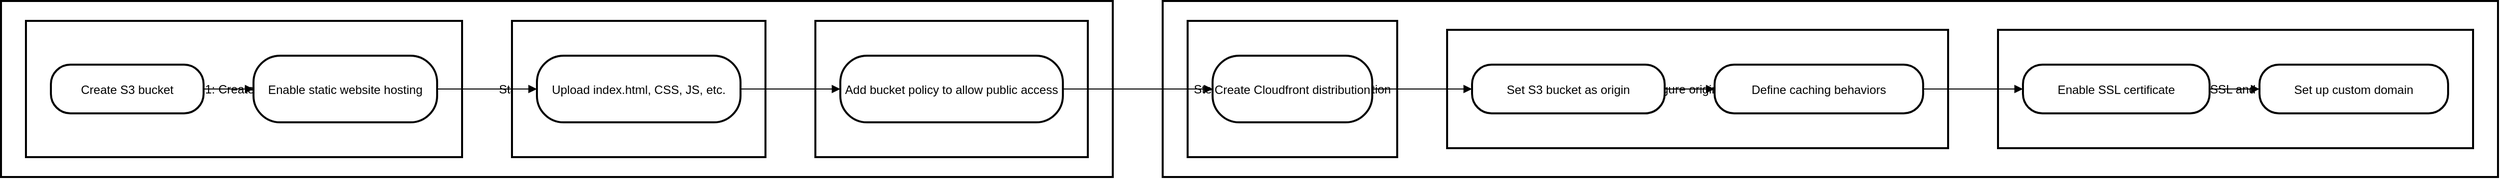 <mxfile version="24.8.4">
  <diagram name="Страница — 1" id="resNAdYvTU0X97b_y6t9">
    <mxGraphModel>
      <root>
        <mxCell id="0" />
        <mxCell id="1" parent="0" />
        <mxCell id="2" value="Cloudfront configuration" style="whiteSpace=wrap;strokeWidth=2;" vertex="1" parent="1">
          <mxGeometry x="1172" y="8" width="1338" height="177" as="geometry" />
        </mxCell>
        <mxCell id="3" value="Step 6: Set up SSL and custom domain" style="whiteSpace=wrap;strokeWidth=2;" vertex="1" parent="1">
          <mxGeometry x="2009" y="37" width="476" height="119" as="geometry" />
        </mxCell>
        <mxCell id="4" value="Step 5: Configure origins and behaviors" style="whiteSpace=wrap;strokeWidth=2;" vertex="1" parent="1">
          <mxGeometry x="1457" y="37" width="502" height="119" as="geometry" />
        </mxCell>
        <mxCell id="5" value="Step 4: Create Cloudfront distribution" style="whiteSpace=wrap;strokeWidth=2;" vertex="1" parent="1">
          <mxGeometry x="1197" y="28" width="210" height="137" as="geometry" />
        </mxCell>
        <mxCell id="6" value="Static website hosting" style="whiteSpace=wrap;strokeWidth=2;" vertex="1" parent="1">
          <mxGeometry x="8" y="8" width="1114" height="177" as="geometry" />
        </mxCell>
        <mxCell id="7" value="Step 3: Configure bucket policy" style="whiteSpace=wrap;strokeWidth=2;" vertex="1" parent="1">
          <mxGeometry x="824" y="28" width="273" height="137" as="geometry" />
        </mxCell>
        <mxCell id="8" value="Step 2: Upload website files" style="whiteSpace=wrap;strokeWidth=2;" vertex="1" parent="1">
          <mxGeometry x="520" y="28" width="254" height="137" as="geometry" />
        </mxCell>
        <mxCell id="9" value="Step 1: Create S3 bucket" style="whiteSpace=wrap;strokeWidth=2;" vertex="1" parent="1">
          <mxGeometry x="33" y="28" width="437" height="137" as="geometry" />
        </mxCell>
        <mxCell id="10" value="Create S3 bucket" style="rounded=1;arcSize=40;strokeWidth=2" vertex="1" parent="1">
          <mxGeometry x="58" y="72" width="153" height="49" as="geometry" />
        </mxCell>
        <mxCell id="11" value="Enable static website hosting" style="rounded=1;arcSize=40;strokeWidth=2" vertex="1" parent="1">
          <mxGeometry x="261" y="63" width="184" height="67" as="geometry" />
        </mxCell>
        <mxCell id="12" value="Upload index.html, CSS, JS, etc." style="rounded=1;arcSize=40;strokeWidth=2" vertex="1" parent="1">
          <mxGeometry x="545" y="63" width="204" height="67" as="geometry" />
        </mxCell>
        <mxCell id="13" value="Add bucket policy to allow public access" style="rounded=1;arcSize=40;strokeWidth=2" vertex="1" parent="1">
          <mxGeometry x="849" y="63" width="223" height="67" as="geometry" />
        </mxCell>
        <mxCell id="14" value="Create Cloudfront distribution" style="rounded=1;arcSize=40;strokeWidth=2" vertex="1" parent="1">
          <mxGeometry x="1222" y="63" width="160" height="67" as="geometry" />
        </mxCell>
        <mxCell id="15" value="Set S3 bucket as origin" style="rounded=1;arcSize=40;strokeWidth=2" vertex="1" parent="1">
          <mxGeometry x="1482" y="72" width="193" height="49" as="geometry" />
        </mxCell>
        <mxCell id="16" value="Define caching behaviors" style="rounded=1;arcSize=40;strokeWidth=2" vertex="1" parent="1">
          <mxGeometry x="1725" y="72" width="209" height="49" as="geometry" />
        </mxCell>
        <mxCell id="17" value="Enable SSL certificate" style="rounded=1;arcSize=40;strokeWidth=2" vertex="1" parent="1">
          <mxGeometry x="2034" y="72" width="187" height="49" as="geometry" />
        </mxCell>
        <mxCell id="18" value="Set up custom domain" style="rounded=1;arcSize=40;strokeWidth=2" vertex="1" parent="1">
          <mxGeometry x="2271" y="72" width="189" height="49" as="geometry" />
        </mxCell>
        <mxCell id="19" value="" style="curved=1;startArrow=none;endArrow=block;exitX=1;exitY=0.5;entryX=0;entryY=0.5;" edge="1" parent="1" source="10" target="11">
          <mxGeometry relative="1" as="geometry">
            <Array as="points" />
          </mxGeometry>
        </mxCell>
        <mxCell id="20" value="" style="curved=1;startArrow=none;endArrow=block;exitX=1;exitY=0.5;entryX=0;entryY=0.5;" edge="1" parent="1" source="11" target="12">
          <mxGeometry relative="1" as="geometry">
            <Array as="points" />
          </mxGeometry>
        </mxCell>
        <mxCell id="21" value="" style="curved=1;startArrow=none;endArrow=block;exitX=1;exitY=0.5;entryX=0;entryY=0.5;" edge="1" parent="1" source="12" target="13">
          <mxGeometry relative="1" as="geometry">
            <Array as="points" />
          </mxGeometry>
        </mxCell>
        <mxCell id="22" value="" style="curved=1;startArrow=none;endArrow=block;exitX=1;exitY=0.5;entryX=0;entryY=0.5;" edge="1" parent="1" source="13" target="14">
          <mxGeometry relative="1" as="geometry">
            <Array as="points" />
          </mxGeometry>
        </mxCell>
        <mxCell id="23" value="" style="curved=1;startArrow=none;endArrow=block;exitX=1;exitY=0.5;entryX=0;entryY=0.5;" edge="1" parent="1" source="14" target="15">
          <mxGeometry relative="1" as="geometry">
            <Array as="points" />
          </mxGeometry>
        </mxCell>
        <mxCell id="24" value="" style="curved=1;startArrow=none;endArrow=block;exitX=1;exitY=0.5;entryX=0;entryY=0.5;" edge="1" parent="1" source="15" target="16">
          <mxGeometry relative="1" as="geometry">
            <Array as="points" />
          </mxGeometry>
        </mxCell>
        <mxCell id="25" value="" style="curved=1;startArrow=none;endArrow=block;exitX=1;exitY=0.5;entryX=0;entryY=0.5;" edge="1" parent="1" source="16" target="17">
          <mxGeometry relative="1" as="geometry">
            <Array as="points" />
          </mxGeometry>
        </mxCell>
        <mxCell id="26" value="" style="curved=1;startArrow=none;endArrow=block;exitX=1;exitY=0.5;entryX=0;entryY=0.5;" edge="1" parent="1" source="17" target="18">
          <mxGeometry relative="1" as="geometry">
            <Array as="points" />
          </mxGeometry>
        </mxCell>
      </root>
    </mxGraphModel>
  </diagram>
</mxfile>
